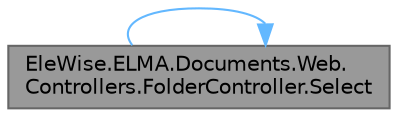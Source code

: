 digraph "EleWise.ELMA.Documents.Web.Controllers.FolderController.Select"
{
 // LATEX_PDF_SIZE
  bgcolor="transparent";
  edge [fontname=Helvetica,fontsize=10,labelfontname=Helvetica,labelfontsize=10];
  node [fontname=Helvetica,fontsize=10,shape=box,height=0.2,width=0.4];
  rankdir="RL";
  Node1 [id="Node000001",label="EleWise.ELMA.Documents.Web.\lControllers.FolderController.Select",height=0.2,width=0.4,color="gray40", fillcolor="grey60", style="filled", fontcolor="black",tooltip="Выбрать сущности и возвратить в формате {Value: ___ , Text: __ } для отображения в combobox."];
  Node1 -> Node1 [id="edge1_Node000001_Node000001",dir="back",color="steelblue1",style="solid",tooltip=" "];
}
